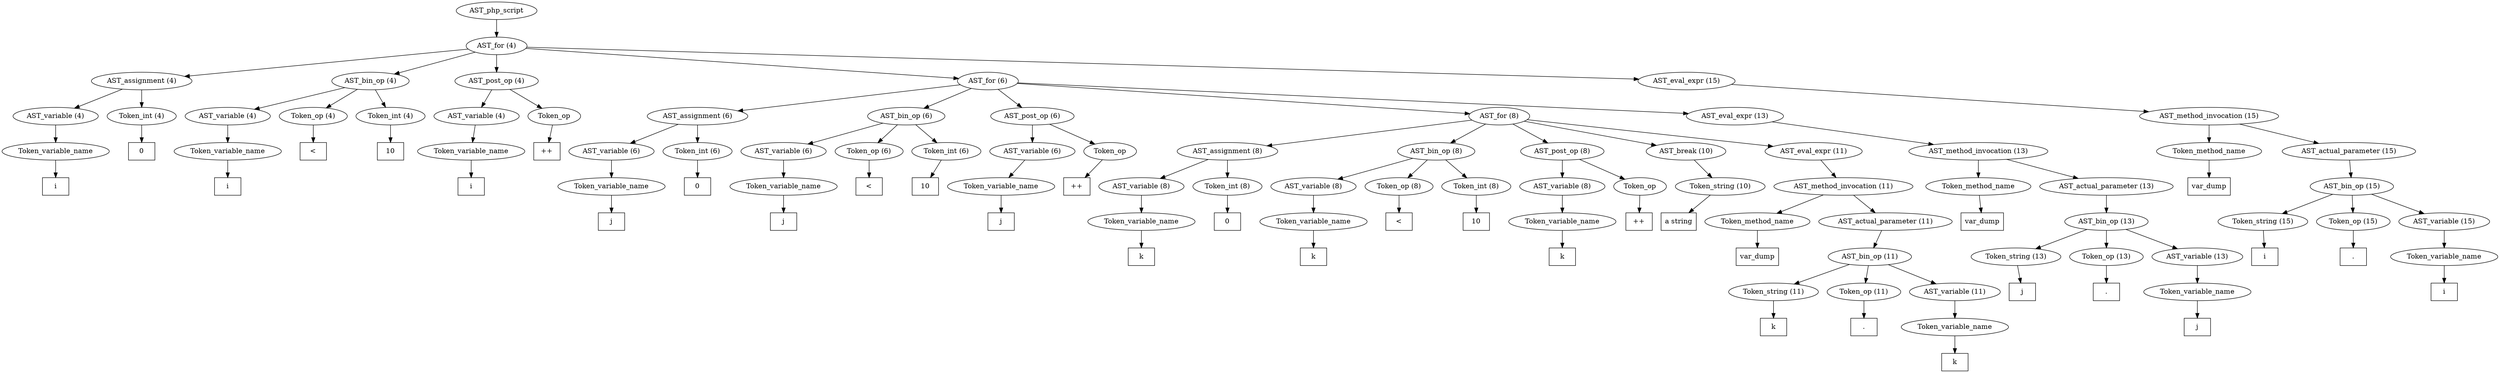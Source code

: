 /*
 * AST in dot format generated by phc -- the PHP compiler
 */

digraph AST {
node_0 [label="AST_php_script"];
node_1 [label="AST_for (4)"];
node_2 [label="AST_assignment (4)"];
node_3 [label="AST_variable (4)"];
node_4 [label="Token_variable_name"];
node_5 [label="i", shape=box]
node_4 -> node_5;
node_3 -> node_4;
node_6 [label="Token_int (4)"];
node_7 [label="0", shape=box]
node_6 -> node_7;
node_2 -> node_6;
node_2 -> node_3;
node_8 [label="AST_bin_op (4)"];
node_9 [label="AST_variable (4)"];
node_10 [label="Token_variable_name"];
node_11 [label="i", shape=box]
node_10 -> node_11;
node_9 -> node_10;
node_12 [label="Token_op (4)"];
node_13 [label="<", shape=box]
node_12 -> node_13;
node_14 [label="Token_int (4)"];
node_15 [label="10", shape=box]
node_14 -> node_15;
node_8 -> node_14;
node_8 -> node_12;
node_8 -> node_9;
node_16 [label="AST_post_op (4)"];
node_17 [label="AST_variable (4)"];
node_18 [label="Token_variable_name"];
node_19 [label="i", shape=box]
node_18 -> node_19;
node_17 -> node_18;
node_20 [label="Token_op"];
node_21 [label="++", shape=box]
node_20 -> node_21;
node_16 -> node_20;
node_16 -> node_17;
node_22 [label="AST_for (6)"];
node_23 [label="AST_assignment (6)"];
node_24 [label="AST_variable (6)"];
node_25 [label="Token_variable_name"];
node_26 [label="j", shape=box]
node_25 -> node_26;
node_24 -> node_25;
node_27 [label="Token_int (6)"];
node_28 [label="0", shape=box]
node_27 -> node_28;
node_23 -> node_27;
node_23 -> node_24;
node_29 [label="AST_bin_op (6)"];
node_30 [label="AST_variable (6)"];
node_31 [label="Token_variable_name"];
node_32 [label="j", shape=box]
node_31 -> node_32;
node_30 -> node_31;
node_33 [label="Token_op (6)"];
node_34 [label="<", shape=box]
node_33 -> node_34;
node_35 [label="Token_int (6)"];
node_36 [label="10", shape=box]
node_35 -> node_36;
node_29 -> node_35;
node_29 -> node_33;
node_29 -> node_30;
node_37 [label="AST_post_op (6)"];
node_38 [label="AST_variable (6)"];
node_39 [label="Token_variable_name"];
node_40 [label="j", shape=box]
node_39 -> node_40;
node_38 -> node_39;
node_41 [label="Token_op"];
node_42 [label="++", shape=box]
node_41 -> node_42;
node_37 -> node_41;
node_37 -> node_38;
node_43 [label="AST_for (8)"];
node_44 [label="AST_assignment (8)"];
node_45 [label="AST_variable (8)"];
node_46 [label="Token_variable_name"];
node_47 [label="k", shape=box]
node_46 -> node_47;
node_45 -> node_46;
node_48 [label="Token_int (8)"];
node_49 [label="0", shape=box]
node_48 -> node_49;
node_44 -> node_48;
node_44 -> node_45;
node_50 [label="AST_bin_op (8)"];
node_51 [label="AST_variable (8)"];
node_52 [label="Token_variable_name"];
node_53 [label="k", shape=box]
node_52 -> node_53;
node_51 -> node_52;
node_54 [label="Token_op (8)"];
node_55 [label="<", shape=box]
node_54 -> node_55;
node_56 [label="Token_int (8)"];
node_57 [label="10", shape=box]
node_56 -> node_57;
node_50 -> node_56;
node_50 -> node_54;
node_50 -> node_51;
node_58 [label="AST_post_op (8)"];
node_59 [label="AST_variable (8)"];
node_60 [label="Token_variable_name"];
node_61 [label="k", shape=box]
node_60 -> node_61;
node_59 -> node_60;
node_62 [label="Token_op"];
node_63 [label="++", shape=box]
node_62 -> node_63;
node_58 -> node_62;
node_58 -> node_59;
node_64 [label="AST_break (10)"];
node_65 [label="Token_string (10)"];
node_66 [label="a string", shape=box]
node_65 -> node_66;
node_64 -> node_65;
node_67 [label="AST_eval_expr (11)"];
node_68 [label="AST_method_invocation (11)"];
node_69 [label="Token_method_name"];
node_70 [label="var_dump", shape=box]
node_69 -> node_70;
node_71 [label="AST_actual_parameter (11)"];
node_72 [label="AST_bin_op (11)"];
node_73 [label="Token_string (11)"];
node_74 [label="k", shape=box]
node_73 -> node_74;
node_75 [label="Token_op (11)"];
node_76 [label=".", shape=box]
node_75 -> node_76;
node_77 [label="AST_variable (11)"];
node_78 [label="Token_variable_name"];
node_79 [label="k", shape=box]
node_78 -> node_79;
node_77 -> node_78;
node_72 -> node_77;
node_72 -> node_75;
node_72 -> node_73;
node_71 -> node_72;
node_68 -> node_71;
node_68 -> node_69;
node_67 -> node_68;
node_43 -> node_67;
node_43 -> node_64;
node_43 -> node_58;
node_43 -> node_50;
node_43 -> node_44;
node_80 [label="AST_eval_expr (13)"];
node_81 [label="AST_method_invocation (13)"];
node_82 [label="Token_method_name"];
node_83 [label="var_dump", shape=box]
node_82 -> node_83;
node_84 [label="AST_actual_parameter (13)"];
node_85 [label="AST_bin_op (13)"];
node_86 [label="Token_string (13)"];
node_87 [label="j", shape=box]
node_86 -> node_87;
node_88 [label="Token_op (13)"];
node_89 [label=".", shape=box]
node_88 -> node_89;
node_90 [label="AST_variable (13)"];
node_91 [label="Token_variable_name"];
node_92 [label="j", shape=box]
node_91 -> node_92;
node_90 -> node_91;
node_85 -> node_90;
node_85 -> node_88;
node_85 -> node_86;
node_84 -> node_85;
node_81 -> node_84;
node_81 -> node_82;
node_80 -> node_81;
node_22 -> node_80;
node_22 -> node_43;
node_22 -> node_37;
node_22 -> node_29;
node_22 -> node_23;
node_93 [label="AST_eval_expr (15)"];
node_94 [label="AST_method_invocation (15)"];
node_95 [label="Token_method_name"];
node_96 [label="var_dump", shape=box]
node_95 -> node_96;
node_97 [label="AST_actual_parameter (15)"];
node_98 [label="AST_bin_op (15)"];
node_99 [label="Token_string (15)"];
node_100 [label="i", shape=box]
node_99 -> node_100;
node_101 [label="Token_op (15)"];
node_102 [label=".", shape=box]
node_101 -> node_102;
node_103 [label="AST_variable (15)"];
node_104 [label="Token_variable_name"];
node_105 [label="i", shape=box]
node_104 -> node_105;
node_103 -> node_104;
node_98 -> node_103;
node_98 -> node_101;
node_98 -> node_99;
node_97 -> node_98;
node_94 -> node_97;
node_94 -> node_95;
node_93 -> node_94;
node_1 -> node_93;
node_1 -> node_22;
node_1 -> node_16;
node_1 -> node_8;
node_1 -> node_2;
node_0 -> node_1;
}
